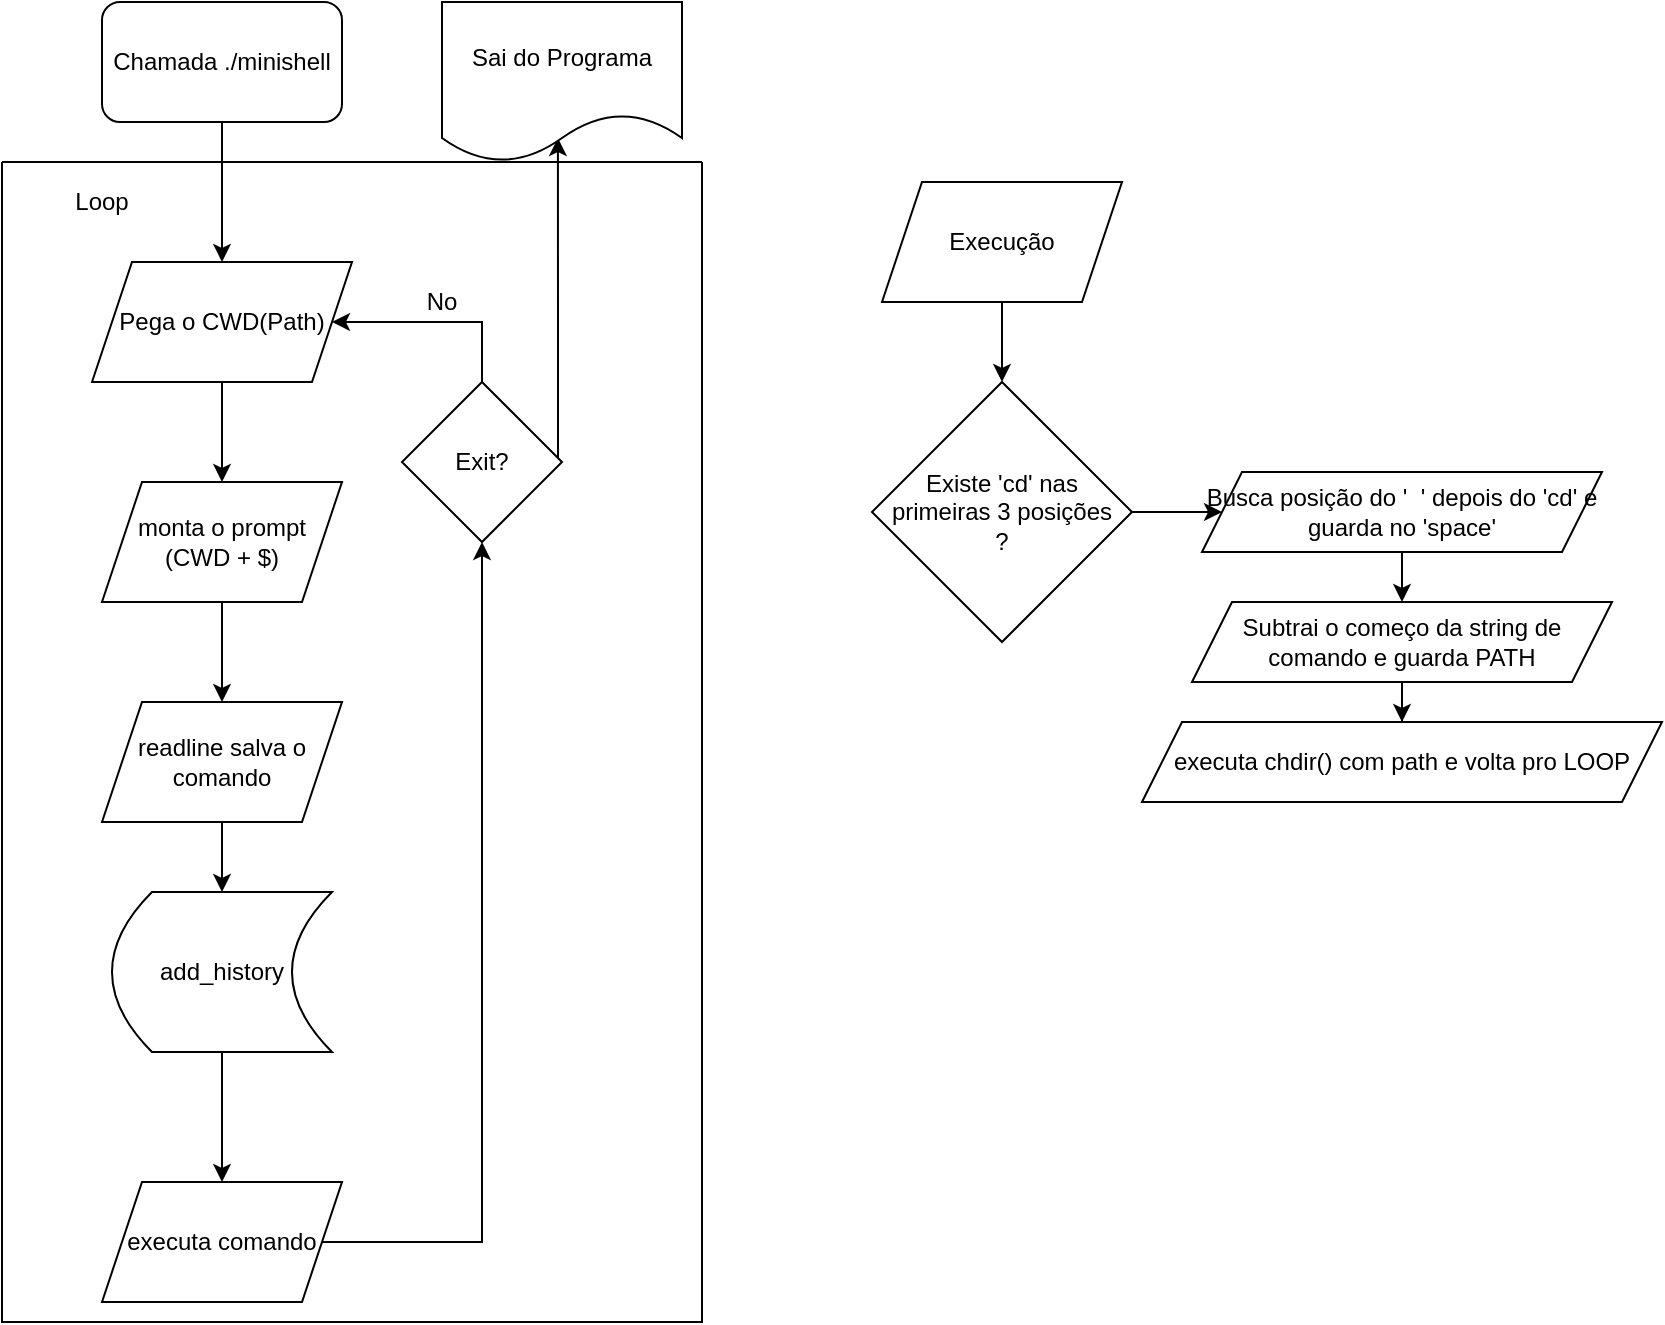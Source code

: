<mxfile version="15.2.9" type="device"><diagram id="C5RBs43oDa-KdzZeNtuy" name="Page-1"><mxGraphModel dx="931" dy="521" grid="1" gridSize="10" guides="1" tooltips="1" connect="1" arrows="1" fold="1" page="1" pageScale="1" pageWidth="827" pageHeight="1169" math="0" shadow="0"><root><mxCell id="WIyWlLk6GJQsqaUBKTNV-0"/><mxCell id="WIyWlLk6GJQsqaUBKTNV-1" parent="WIyWlLk6GJQsqaUBKTNV-0"/><mxCell id="cvS-Z0DPudfYgTB3qYCi-4" style="edgeStyle=orthogonalEdgeStyle;rounded=0;orthogonalLoop=1;jettySize=auto;html=1;" edge="1" parent="WIyWlLk6GJQsqaUBKTNV-1" source="cvS-Z0DPudfYgTB3qYCi-0" target="cvS-Z0DPudfYgTB3qYCi-1"><mxGeometry relative="1" as="geometry"/></mxCell><mxCell id="cvS-Z0DPudfYgTB3qYCi-0" value="Chamada ./minishell" style="rounded=1;whiteSpace=wrap;html=1;" vertex="1" parent="WIyWlLk6GJQsqaUBKTNV-1"><mxGeometry x="80" y="60" width="120" height="60" as="geometry"/></mxCell><mxCell id="cvS-Z0DPudfYgTB3qYCi-5" style="edgeStyle=orthogonalEdgeStyle;rounded=0;orthogonalLoop=1;jettySize=auto;html=1;" edge="1" parent="WIyWlLk6GJQsqaUBKTNV-1" source="cvS-Z0DPudfYgTB3qYCi-1" target="cvS-Z0DPudfYgTB3qYCi-2"><mxGeometry relative="1" as="geometry"/></mxCell><mxCell id="cvS-Z0DPudfYgTB3qYCi-1" value="&lt;div&gt;Pega o CWD(Path)&lt;/div&gt;" style="shape=parallelogram;perimeter=parallelogramPerimeter;whiteSpace=wrap;html=1;fixedSize=1;" vertex="1" parent="WIyWlLk6GJQsqaUBKTNV-1"><mxGeometry x="75" y="190" width="130" height="60" as="geometry"/></mxCell><mxCell id="cvS-Z0DPudfYgTB3qYCi-6" style="edgeStyle=orthogonalEdgeStyle;rounded=0;orthogonalLoop=1;jettySize=auto;html=1;entryX=0.5;entryY=0;entryDx=0;entryDy=0;" edge="1" parent="WIyWlLk6GJQsqaUBKTNV-1" source="cvS-Z0DPudfYgTB3qYCi-2" target="cvS-Z0DPudfYgTB3qYCi-3"><mxGeometry relative="1" as="geometry"/></mxCell><mxCell id="cvS-Z0DPudfYgTB3qYCi-2" value="monta o prompt (CWD + $)" style="shape=parallelogram;perimeter=parallelogramPerimeter;whiteSpace=wrap;html=1;fixedSize=1;" vertex="1" parent="WIyWlLk6GJQsqaUBKTNV-1"><mxGeometry x="80" y="300" width="120" height="60" as="geometry"/></mxCell><mxCell id="cvS-Z0DPudfYgTB3qYCi-7" style="edgeStyle=orthogonalEdgeStyle;rounded=0;orthogonalLoop=1;jettySize=auto;html=1;exitX=1;exitY=0.5;exitDx=0;exitDy=0;" edge="1" parent="WIyWlLk6GJQsqaUBKTNV-1" source="cvS-Z0DPudfYgTB3qYCi-15"><mxGeometry relative="1" as="geometry"><mxPoint x="270" y="330" as="targetPoint"/><Array as="points"><mxPoint x="270" y="680"/></Array></mxGeometry></mxCell><mxCell id="cvS-Z0DPudfYgTB3qYCi-14" style="edgeStyle=orthogonalEdgeStyle;rounded=0;orthogonalLoop=1;jettySize=auto;html=1;entryX=0.5;entryY=0;entryDx=0;entryDy=0;" edge="1" parent="WIyWlLk6GJQsqaUBKTNV-1" source="cvS-Z0DPudfYgTB3qYCi-3" target="cvS-Z0DPudfYgTB3qYCi-13"><mxGeometry relative="1" as="geometry"/></mxCell><mxCell id="cvS-Z0DPudfYgTB3qYCi-3" value="readline salva o comando" style="shape=parallelogram;perimeter=parallelogramPerimeter;whiteSpace=wrap;html=1;fixedSize=1;" vertex="1" parent="WIyWlLk6GJQsqaUBKTNV-1"><mxGeometry x="80" y="410" width="120" height="60" as="geometry"/></mxCell><mxCell id="cvS-Z0DPudfYgTB3qYCi-9" style="edgeStyle=orthogonalEdgeStyle;rounded=0;orthogonalLoop=1;jettySize=auto;html=1;entryX=1;entryY=0.5;entryDx=0;entryDy=0;" edge="1" parent="WIyWlLk6GJQsqaUBKTNV-1" source="cvS-Z0DPudfYgTB3qYCi-8" target="cvS-Z0DPudfYgTB3qYCi-1"><mxGeometry relative="1" as="geometry"><mxPoint x="260" y="190" as="targetPoint"/><Array as="points"><mxPoint x="270" y="220"/></Array></mxGeometry></mxCell><mxCell id="cvS-Z0DPudfYgTB3qYCi-12" style="edgeStyle=orthogonalEdgeStyle;rounded=0;orthogonalLoop=1;jettySize=auto;html=1;entryX=0.483;entryY=0.85;entryDx=0;entryDy=0;entryPerimeter=0;" edge="1" parent="WIyWlLk6GJQsqaUBKTNV-1" source="cvS-Z0DPudfYgTB3qYCi-8" target="cvS-Z0DPudfYgTB3qYCi-11"><mxGeometry relative="1" as="geometry"><Array as="points"><mxPoint x="308" y="230"/><mxPoint x="308" y="230"/></Array></mxGeometry></mxCell><mxCell id="cvS-Z0DPudfYgTB3qYCi-8" value="Exit?" style="rhombus;whiteSpace=wrap;html=1;" vertex="1" parent="WIyWlLk6GJQsqaUBKTNV-1"><mxGeometry x="230" y="250" width="80" height="80" as="geometry"/></mxCell><mxCell id="cvS-Z0DPudfYgTB3qYCi-10" value="No" style="text;html=1;strokeColor=none;fillColor=none;align=center;verticalAlign=middle;whiteSpace=wrap;rounded=0;" vertex="1" parent="WIyWlLk6GJQsqaUBKTNV-1"><mxGeometry x="230" y="200" width="40" height="20" as="geometry"/></mxCell><mxCell id="cvS-Z0DPudfYgTB3qYCi-11" value="Sai do Programa" style="shape=document;whiteSpace=wrap;html=1;boundedLbl=1;" vertex="1" parent="WIyWlLk6GJQsqaUBKTNV-1"><mxGeometry x="250" y="60" width="120" height="80" as="geometry"/></mxCell><mxCell id="cvS-Z0DPudfYgTB3qYCi-16" style="edgeStyle=orthogonalEdgeStyle;rounded=0;orthogonalLoop=1;jettySize=auto;html=1;entryX=0.5;entryY=0;entryDx=0;entryDy=0;" edge="1" parent="WIyWlLk6GJQsqaUBKTNV-1" source="cvS-Z0DPudfYgTB3qYCi-13" target="cvS-Z0DPudfYgTB3qYCi-15"><mxGeometry relative="1" as="geometry"/></mxCell><mxCell id="cvS-Z0DPudfYgTB3qYCi-15" value="executa comando" style="shape=parallelogram;perimeter=parallelogramPerimeter;whiteSpace=wrap;html=1;fixedSize=1;" vertex="1" parent="WIyWlLk6GJQsqaUBKTNV-1"><mxGeometry x="80" y="650" width="120" height="60" as="geometry"/></mxCell><mxCell id="cvS-Z0DPudfYgTB3qYCi-17" value="" style="swimlane;startSize=0;" vertex="1" parent="WIyWlLk6GJQsqaUBKTNV-1"><mxGeometry x="30" y="140" width="350" height="580" as="geometry"/></mxCell><mxCell id="cvS-Z0DPudfYgTB3qYCi-18" value="Loop" style="text;html=1;strokeColor=none;fillColor=none;align=center;verticalAlign=middle;whiteSpace=wrap;rounded=0;" vertex="1" parent="cvS-Z0DPudfYgTB3qYCi-17"><mxGeometry x="30" y="10" width="40" height="20" as="geometry"/></mxCell><mxCell id="cvS-Z0DPudfYgTB3qYCi-13" value="add_history" style="shape=dataStorage;whiteSpace=wrap;html=1;fixedSize=1;" vertex="1" parent="cvS-Z0DPudfYgTB3qYCi-17"><mxGeometry x="55" y="365" width="110" height="80" as="geometry"/></mxCell><mxCell id="cvS-Z0DPudfYgTB3qYCi-21" style="edgeStyle=orthogonalEdgeStyle;rounded=0;orthogonalLoop=1;jettySize=auto;html=1;entryX=0.5;entryY=0;entryDx=0;entryDy=0;" edge="1" parent="WIyWlLk6GJQsqaUBKTNV-1" source="cvS-Z0DPudfYgTB3qYCi-19" target="cvS-Z0DPudfYgTB3qYCi-20"><mxGeometry relative="1" as="geometry"/></mxCell><mxCell id="cvS-Z0DPudfYgTB3qYCi-19" value="Execução" style="shape=parallelogram;perimeter=parallelogramPerimeter;whiteSpace=wrap;html=1;fixedSize=1;" vertex="1" parent="WIyWlLk6GJQsqaUBKTNV-1"><mxGeometry x="470" y="150" width="120" height="60" as="geometry"/></mxCell><mxCell id="cvS-Z0DPudfYgTB3qYCi-23" style="edgeStyle=orthogonalEdgeStyle;rounded=0;orthogonalLoop=1;jettySize=auto;html=1;entryX=0;entryY=0.5;entryDx=0;entryDy=0;" edge="1" parent="WIyWlLk6GJQsqaUBKTNV-1" source="cvS-Z0DPudfYgTB3qYCi-20" target="cvS-Z0DPudfYgTB3qYCi-22"><mxGeometry relative="1" as="geometry"/></mxCell><mxCell id="cvS-Z0DPudfYgTB3qYCi-20" value="&lt;div&gt;Existe 'cd' nas&lt;/div&gt;&lt;div&gt;primeiras 3 posições&lt;br&gt;&lt;/div&gt;?" style="rhombus;whiteSpace=wrap;html=1;" vertex="1" parent="WIyWlLk6GJQsqaUBKTNV-1"><mxGeometry x="465" y="250" width="130" height="130" as="geometry"/></mxCell><mxCell id="cvS-Z0DPudfYgTB3qYCi-25" style="edgeStyle=orthogonalEdgeStyle;rounded=0;orthogonalLoop=1;jettySize=auto;html=1;" edge="1" parent="WIyWlLk6GJQsqaUBKTNV-1" source="cvS-Z0DPudfYgTB3qYCi-22" target="cvS-Z0DPudfYgTB3qYCi-24"><mxGeometry relative="1" as="geometry"/></mxCell><mxCell id="cvS-Z0DPudfYgTB3qYCi-22" value="Busca posição do '&amp;nbsp; ' depois do 'cd' e guarda no 'space'" style="shape=parallelogram;perimeter=parallelogramPerimeter;whiteSpace=wrap;html=1;fixedSize=1;" vertex="1" parent="WIyWlLk6GJQsqaUBKTNV-1"><mxGeometry x="630" y="295" width="200" height="40" as="geometry"/></mxCell><mxCell id="cvS-Z0DPudfYgTB3qYCi-27" style="edgeStyle=orthogonalEdgeStyle;rounded=0;orthogonalLoop=1;jettySize=auto;html=1;entryX=0.5;entryY=0;entryDx=0;entryDy=0;" edge="1" parent="WIyWlLk6GJQsqaUBKTNV-1" source="cvS-Z0DPudfYgTB3qYCi-24" target="cvS-Z0DPudfYgTB3qYCi-26"><mxGeometry relative="1" as="geometry"/></mxCell><mxCell id="cvS-Z0DPudfYgTB3qYCi-24" value="Subtrai o começo da string de comando e guarda PATH" style="shape=parallelogram;perimeter=parallelogramPerimeter;whiteSpace=wrap;html=1;fixedSize=1;" vertex="1" parent="WIyWlLk6GJQsqaUBKTNV-1"><mxGeometry x="625" y="360" width="210" height="40" as="geometry"/></mxCell><mxCell id="cvS-Z0DPudfYgTB3qYCi-26" value="executa chdir() com path e volta pro LOOP" style="shape=parallelogram;perimeter=parallelogramPerimeter;whiteSpace=wrap;html=1;fixedSize=1;" vertex="1" parent="WIyWlLk6GJQsqaUBKTNV-1"><mxGeometry x="600" y="420" width="260" height="40" as="geometry"/></mxCell></root></mxGraphModel></diagram></mxfile>